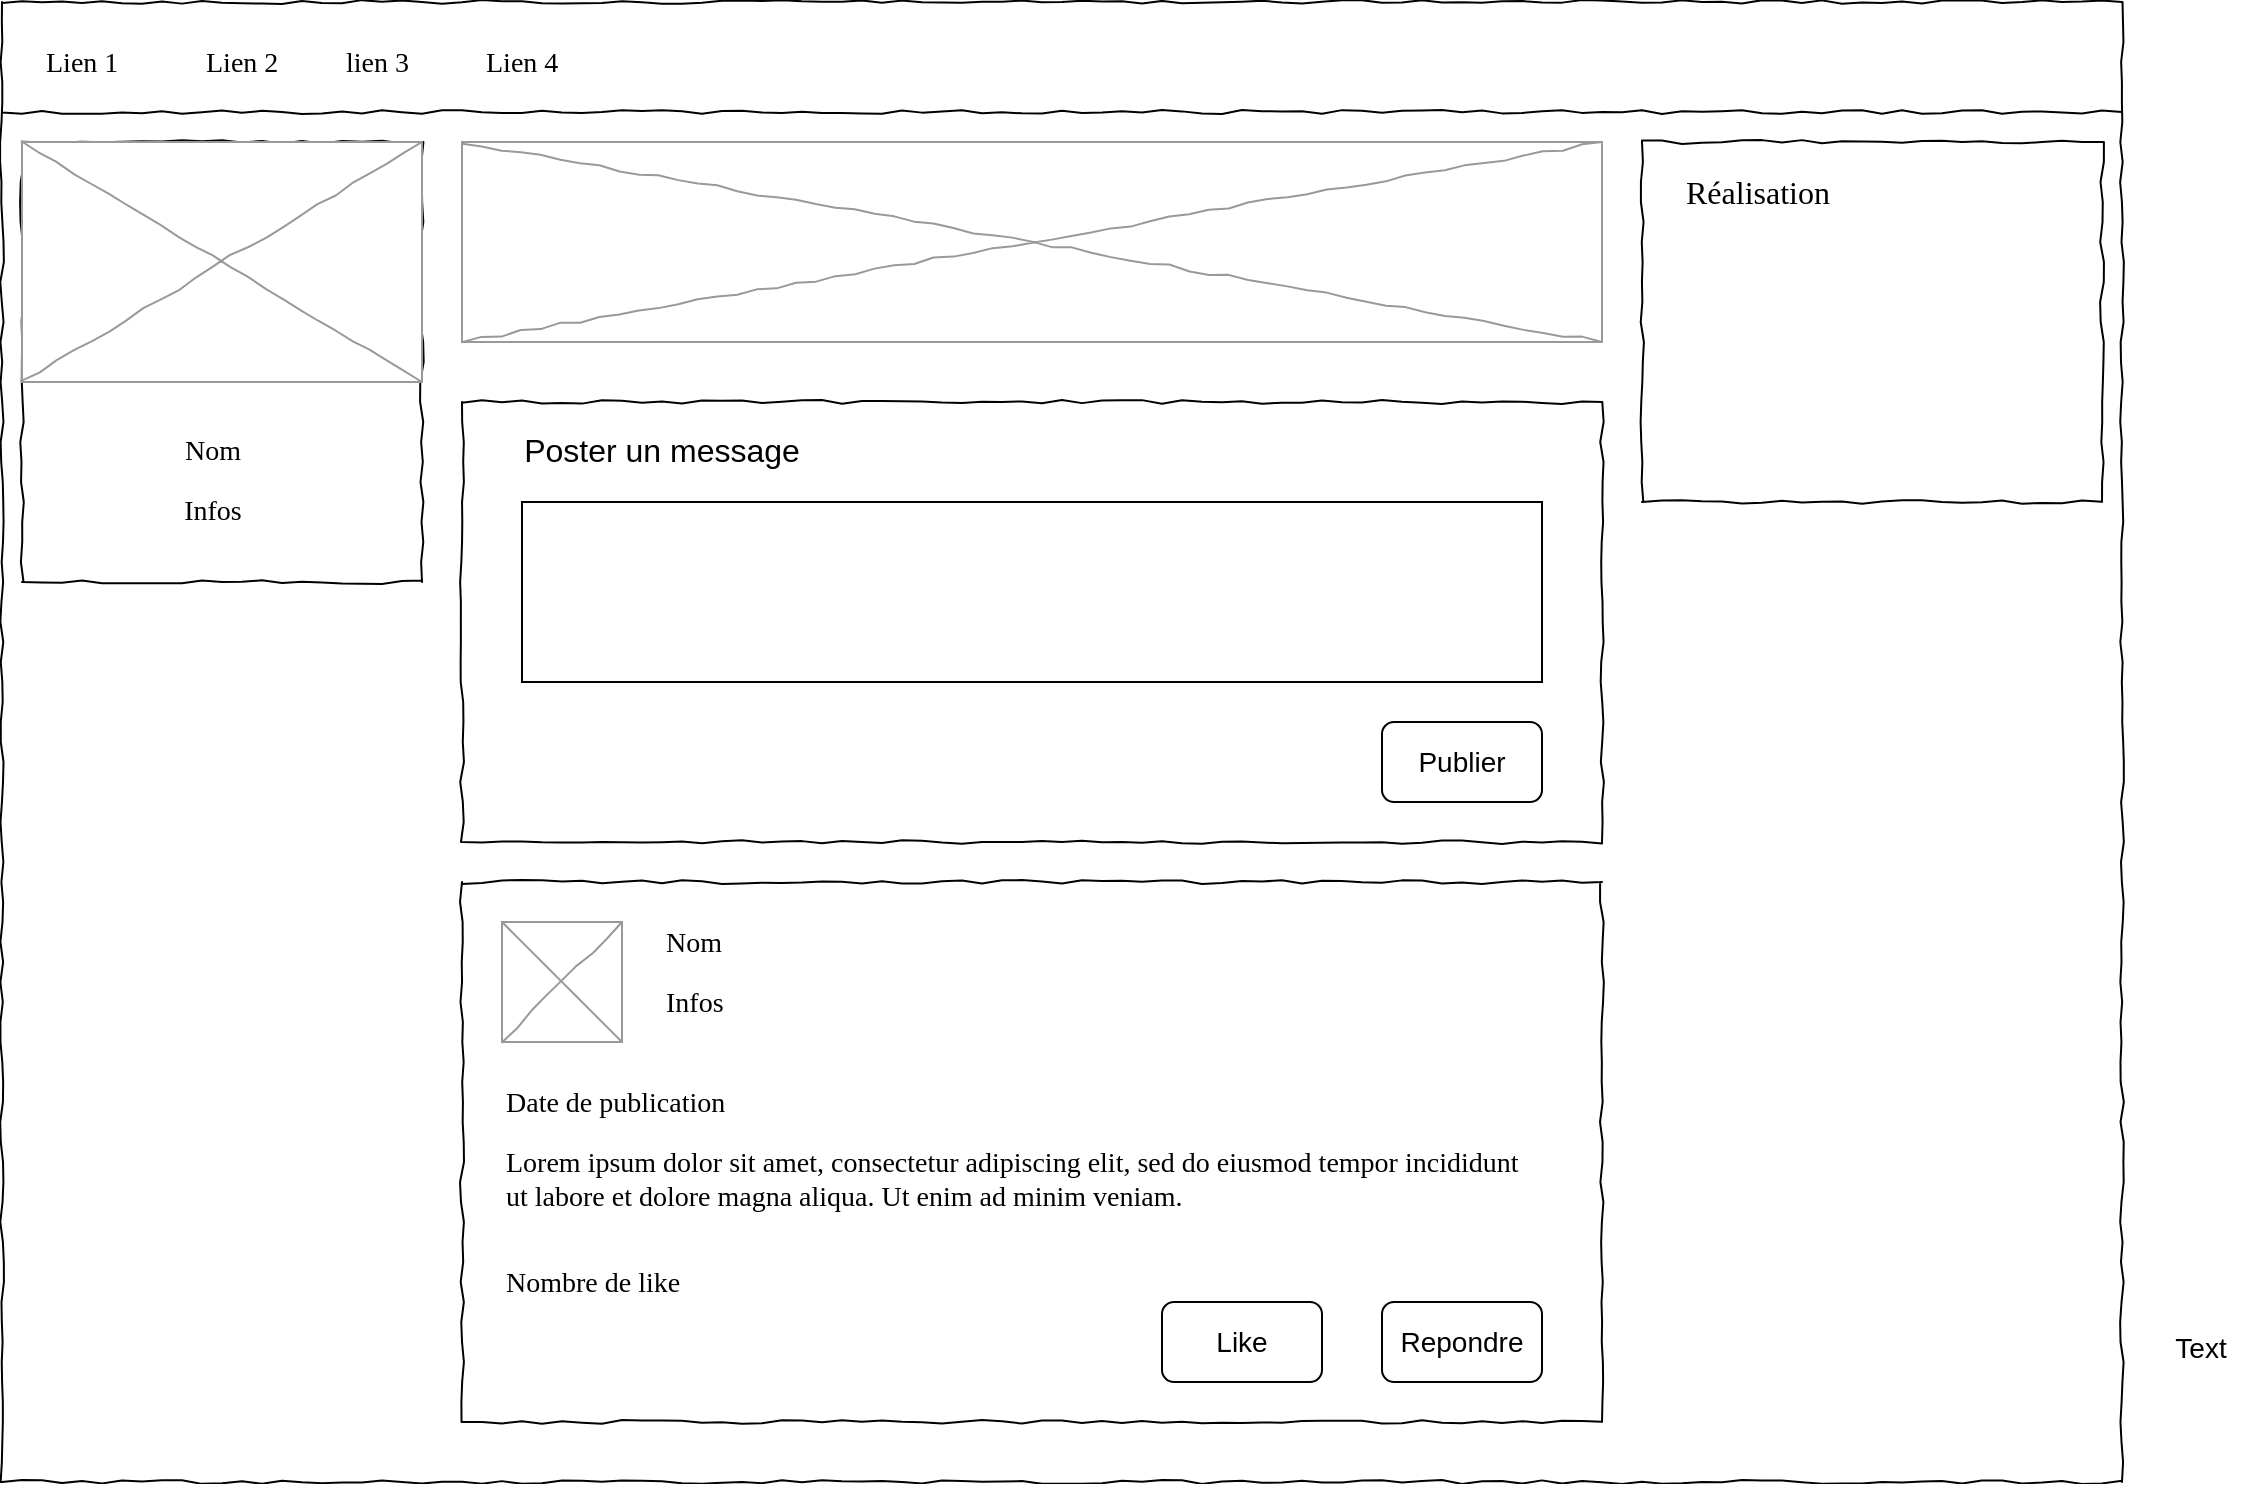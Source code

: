 <mxfile version="12.5.8" type="device"><diagram name="Page-1" id="03018318-947c-dd8e-b7a3-06fadd420f32"><mxGraphModel dx="1024" dy="534" grid="1" gridSize="10" guides="1" tooltips="1" connect="1" arrows="1" fold="1" page="1" pageScale="1" pageWidth="1100" pageHeight="850" background="#ffffff" math="0" shadow="0"><root><mxCell id="0"/><mxCell id="1" parent="0"/><mxCell id="677b7b8949515195-1" value="" style="whiteSpace=wrap;html=1;rounded=0;shadow=0;labelBackgroundColor=none;strokeColor=#000000;strokeWidth=1;fillColor=none;fontFamily=Verdana;fontSize=12;fontColor=#000000;align=center;comic=1;" parent="1" vertex="1"><mxGeometry x="20" y="90" width="1060" height="740" as="geometry"/></mxCell><mxCell id="677b7b8949515195-4" value="Lien 1" style="text;html=1;points=[];align=left;verticalAlign=top;spacingTop=-4;fontSize=14;fontFamily=Verdana" parent="1" vertex="1"><mxGeometry x="40" y="110" width="60" height="20" as="geometry"/></mxCell><mxCell id="677b7b8949515195-5" value="Lien 2" style="text;html=1;points=[];align=left;verticalAlign=top;spacingTop=-4;fontSize=14;fontFamily=Verdana" parent="1" vertex="1"><mxGeometry x="120" y="110" width="60" height="20" as="geometry"/></mxCell><mxCell id="677b7b8949515195-6" value="lien 3" style="text;html=1;points=[];align=left;verticalAlign=top;spacingTop=-4;fontSize=14;fontFamily=Verdana" parent="1" vertex="1"><mxGeometry x="190" y="110" width="60" height="20" as="geometry"/></mxCell><mxCell id="677b7b8949515195-7" value="Lien 4" style="text;html=1;points=[];align=left;verticalAlign=top;spacingTop=-4;fontSize=14;fontFamily=Verdana" parent="1" vertex="1"><mxGeometry x="260" y="110" width="60" height="20" as="geometry"/></mxCell><mxCell id="677b7b8949515195-8" value="" style="whiteSpace=wrap;html=1;rounded=0;shadow=0;labelBackgroundColor=none;strokeWidth=1;fillColor=none;fontFamily=Verdana;fontSize=12;align=center;comic=1;" parent="1" vertex="1"><mxGeometry x="30" y="160" width="200" height="220" as="geometry"/></mxCell><mxCell id="677b7b8949515195-9" value="" style="line;strokeWidth=1;html=1;rounded=0;shadow=0;labelBackgroundColor=none;fillColor=none;fontFamily=Verdana;fontSize=14;fontColor=#000000;align=center;comic=1;" parent="1" vertex="1"><mxGeometry x="20" y="140" width="1060" height="10" as="geometry"/></mxCell><mxCell id="677b7b8949515195-26" value="" style="whiteSpace=wrap;html=1;rounded=0;shadow=0;labelBackgroundColor=none;strokeWidth=1;fillColor=none;fontFamily=Verdana;fontSize=12;align=center;comic=1;" parent="1" vertex="1"><mxGeometry x="840" y="160" width="230" height="180" as="geometry"/></mxCell><mxCell id="677b7b8949515195-27" value="Nom&lt;br&gt;" style="text;html=1;points=[];align=center;verticalAlign=top;spacingTop=-4;fontSize=14;fontFamily=Verdana" parent="1" vertex="1"><mxGeometry x="40" y="304" width="170" height="20" as="geometry"/></mxCell><mxCell id="677b7b8949515195-42" value="Réalisation" style="text;html=1;points=[];align=left;verticalAlign=top;spacingTop=-4;fontSize=16;fontFamily=Verdana" parent="1" vertex="1"><mxGeometry x="860" y="173" width="170" height="20" as="geometry"/></mxCell><mxCell id="oIHM4LN-mtRnxAF1B3cV-1" value="" style="verticalLabelPosition=bottom;shadow=0;dashed=0;align=center;html=1;verticalAlign=top;strokeWidth=1;shape=mxgraph.mockup.graphics.simpleIcon;strokeColor=#999999;rounded=0;labelBackgroundColor=none;fontFamily=Verdana;fontSize=14;fontColor=#000000;comic=1;" vertex="1" parent="1"><mxGeometry x="250" y="160" width="570" height="100" as="geometry"/></mxCell><mxCell id="oIHM4LN-mtRnxAF1B3cV-2" value="Infos" style="text;html=1;points=[];align=center;verticalAlign=top;spacingTop=-4;fontSize=14;fontFamily=Verdana" vertex="1" parent="1"><mxGeometry x="40" y="334" width="170" height="20" as="geometry"/></mxCell><mxCell id="oIHM4LN-mtRnxAF1B3cV-3" value="" style="verticalLabelPosition=bottom;shadow=0;dashed=0;align=center;html=1;verticalAlign=top;strokeWidth=1;shape=mxgraph.mockup.graphics.simpleIcon;strokeColor=#999999;rounded=0;labelBackgroundColor=none;fontFamily=Verdana;fontSize=14;fontColor=#000000;comic=1;" vertex="1" parent="1"><mxGeometry x="30" y="160" width="200" height="120" as="geometry"/></mxCell><mxCell id="oIHM4LN-mtRnxAF1B3cV-4" value="" style="whiteSpace=wrap;html=1;rounded=0;shadow=0;labelBackgroundColor=none;strokeWidth=1;fillColor=none;fontFamily=Verdana;fontSize=12;align=center;comic=1;" vertex="1" parent="1"><mxGeometry x="250" y="290" width="570" height="220" as="geometry"/></mxCell><mxCell id="oIHM4LN-mtRnxAF1B3cV-5" value="" style="rounded=0;whiteSpace=wrap;html=1;align=center;" vertex="1" parent="1"><mxGeometry x="280" y="340" width="510" height="90" as="geometry"/></mxCell><mxCell id="oIHM4LN-mtRnxAF1B3cV-6" value="Publier" style="rounded=1;whiteSpace=wrap;html=1;align=center;fontSize=14;" vertex="1" parent="1"><mxGeometry x="710" y="450" width="80" height="40" as="geometry"/></mxCell><mxCell id="oIHM4LN-mtRnxAF1B3cV-7" value="Poster un message" style="text;html=1;strokeColor=none;fillColor=none;align=center;verticalAlign=middle;whiteSpace=wrap;rounded=0;fontSize=16;" vertex="1" parent="1"><mxGeometry x="280" y="304" width="140" height="20" as="geometry"/></mxCell><mxCell id="oIHM4LN-mtRnxAF1B3cV-8" value="" style="whiteSpace=wrap;html=1;rounded=0;shadow=0;labelBackgroundColor=none;strokeWidth=1;fillColor=none;fontFamily=Verdana;fontSize=12;align=center;comic=1;" vertex="1" parent="1"><mxGeometry x="250" y="530" width="570" height="270" as="geometry"/></mxCell><mxCell id="oIHM4LN-mtRnxAF1B3cV-9" value="" style="verticalLabelPosition=bottom;shadow=0;dashed=0;align=center;html=1;verticalAlign=top;strokeWidth=1;shape=mxgraph.mockup.graphics.simpleIcon;strokeColor=#999999;rounded=0;labelBackgroundColor=none;fontFamily=Verdana;fontSize=14;fontColor=#000000;comic=1;" vertex="1" parent="1"><mxGeometry x="270" y="550" width="60" height="60" as="geometry"/></mxCell><mxCell id="oIHM4LN-mtRnxAF1B3cV-10" value="&lt;div&gt;&lt;span&gt;Nom&lt;/span&gt;&lt;/div&gt;" style="text;html=1;points=[];align=left;verticalAlign=top;spacingTop=-4;fontSize=14;fontFamily=Verdana" vertex="1" parent="1"><mxGeometry x="350" y="550" width="170" height="20" as="geometry"/></mxCell><mxCell id="oIHM4LN-mtRnxAF1B3cV-11" value="&lt;div&gt;&lt;span&gt;Infos&lt;/span&gt;&lt;/div&gt;" style="text;html=1;points=[];align=left;verticalAlign=top;spacingTop=-4;fontSize=14;fontFamily=Verdana" vertex="1" parent="1"><mxGeometry x="350" y="580" width="170" height="20" as="geometry"/></mxCell><mxCell id="oIHM4LN-mtRnxAF1B3cV-12" value="&lt;div&gt;&lt;span&gt;Date de publication&lt;/span&gt;&lt;/div&gt;" style="text;html=1;points=[];align=left;verticalAlign=top;spacingTop=-4;fontSize=14;fontFamily=Verdana" vertex="1" parent="1"><mxGeometry x="270" y="630" width="170" height="20" as="geometry"/></mxCell><mxCell id="oIHM4LN-mtRnxAF1B3cV-13" value="Lorem ipsum dolor sit amet, consectetur adipiscing elit, sed do eiusmod tempor incididunt ut labore et dolore magna aliqua. Ut enim ad minim veniam." style="text;points=[];align=left;verticalAlign=top;spacingTop=-4;fontSize=14;fontFamily=Verdana;whiteSpace=wrap;" vertex="1" parent="1"><mxGeometry x="270" y="660" width="520" height="50" as="geometry"/></mxCell><mxCell id="oIHM4LN-mtRnxAF1B3cV-14" value="Nombre de like" style="text;html=1;points=[];align=left;verticalAlign=top;spacingTop=-4;fontSize=14;fontFamily=Verdana" vertex="1" parent="1"><mxGeometry x="270" y="720" width="170" height="20" as="geometry"/></mxCell><mxCell id="oIHM4LN-mtRnxAF1B3cV-16" value="Repondre" style="rounded=1;whiteSpace=wrap;html=1;align=center;fontSize=14;" vertex="1" parent="1"><mxGeometry x="710" y="740" width="80" height="40" as="geometry"/></mxCell><mxCell id="oIHM4LN-mtRnxAF1B3cV-17" value="Like" style="rounded=1;whiteSpace=wrap;html=1;align=center;fontSize=14;" vertex="1" parent="1"><mxGeometry x="600" y="740" width="80" height="40" as="geometry"/></mxCell><mxCell id="oIHM4LN-mtRnxAF1B3cV-18" value="Text" style="text;html=1;align=center;verticalAlign=middle;resizable=0;points=[];autosize=1;fontSize=14;" vertex="1" parent="1"><mxGeometry x="1099" y="753" width="40" height="20" as="geometry"/></mxCell></root></mxGraphModel></diagram></mxfile>